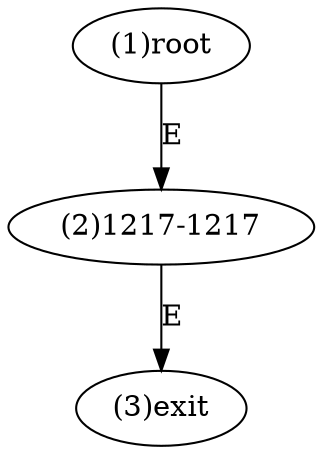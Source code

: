digraph "" { 
1[ label="(1)root"];
2[ label="(2)1217-1217"];
3[ label="(3)exit"];
1->2[ label="E"];
2->3[ label="E"];
}